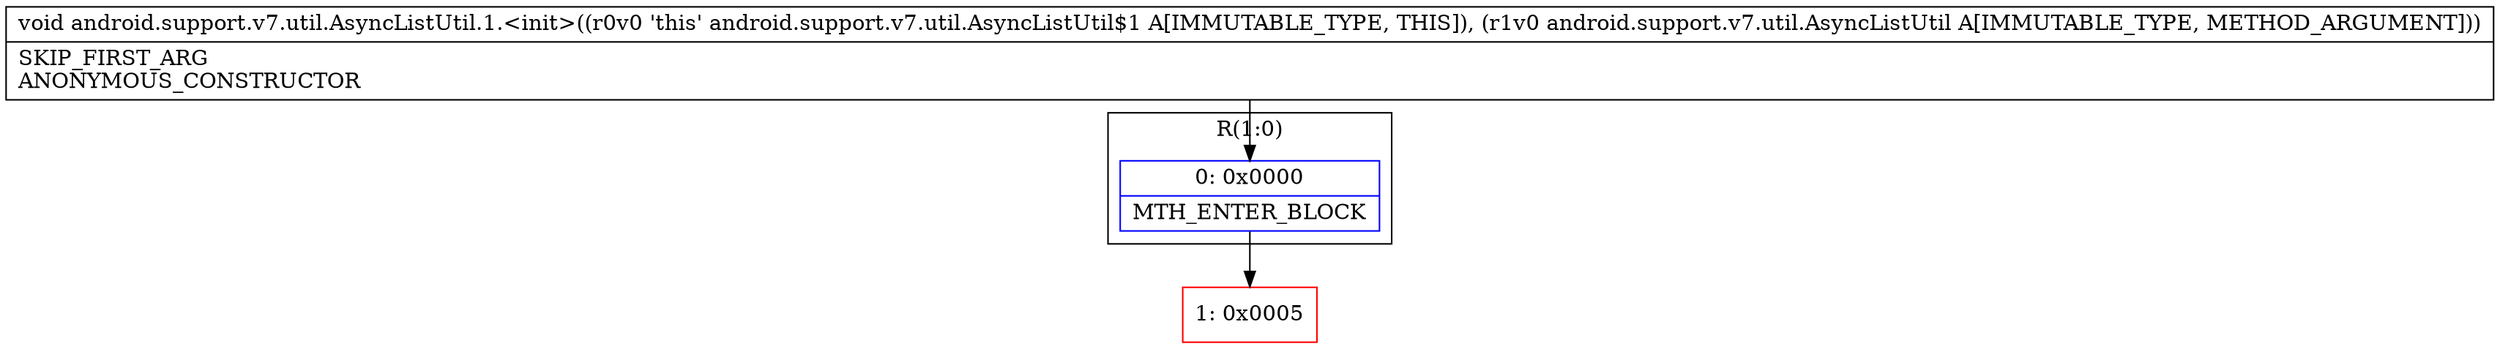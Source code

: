 digraph "CFG forandroid.support.v7.util.AsyncListUtil.1.\<init\>(Landroid\/support\/v7\/util\/AsyncListUtil;)V" {
subgraph cluster_Region_1861124099 {
label = "R(1:0)";
node [shape=record,color=blue];
Node_0 [shape=record,label="{0\:\ 0x0000|MTH_ENTER_BLOCK\l}"];
}
Node_1 [shape=record,color=red,label="{1\:\ 0x0005}"];
MethodNode[shape=record,label="{void android.support.v7.util.AsyncListUtil.1.\<init\>((r0v0 'this' android.support.v7.util.AsyncListUtil$1 A[IMMUTABLE_TYPE, THIS]), (r1v0 android.support.v7.util.AsyncListUtil A[IMMUTABLE_TYPE, METHOD_ARGUMENT]))  | SKIP_FIRST_ARG\lANONYMOUS_CONSTRUCTOR\l}"];
MethodNode -> Node_0;
Node_0 -> Node_1;
}

